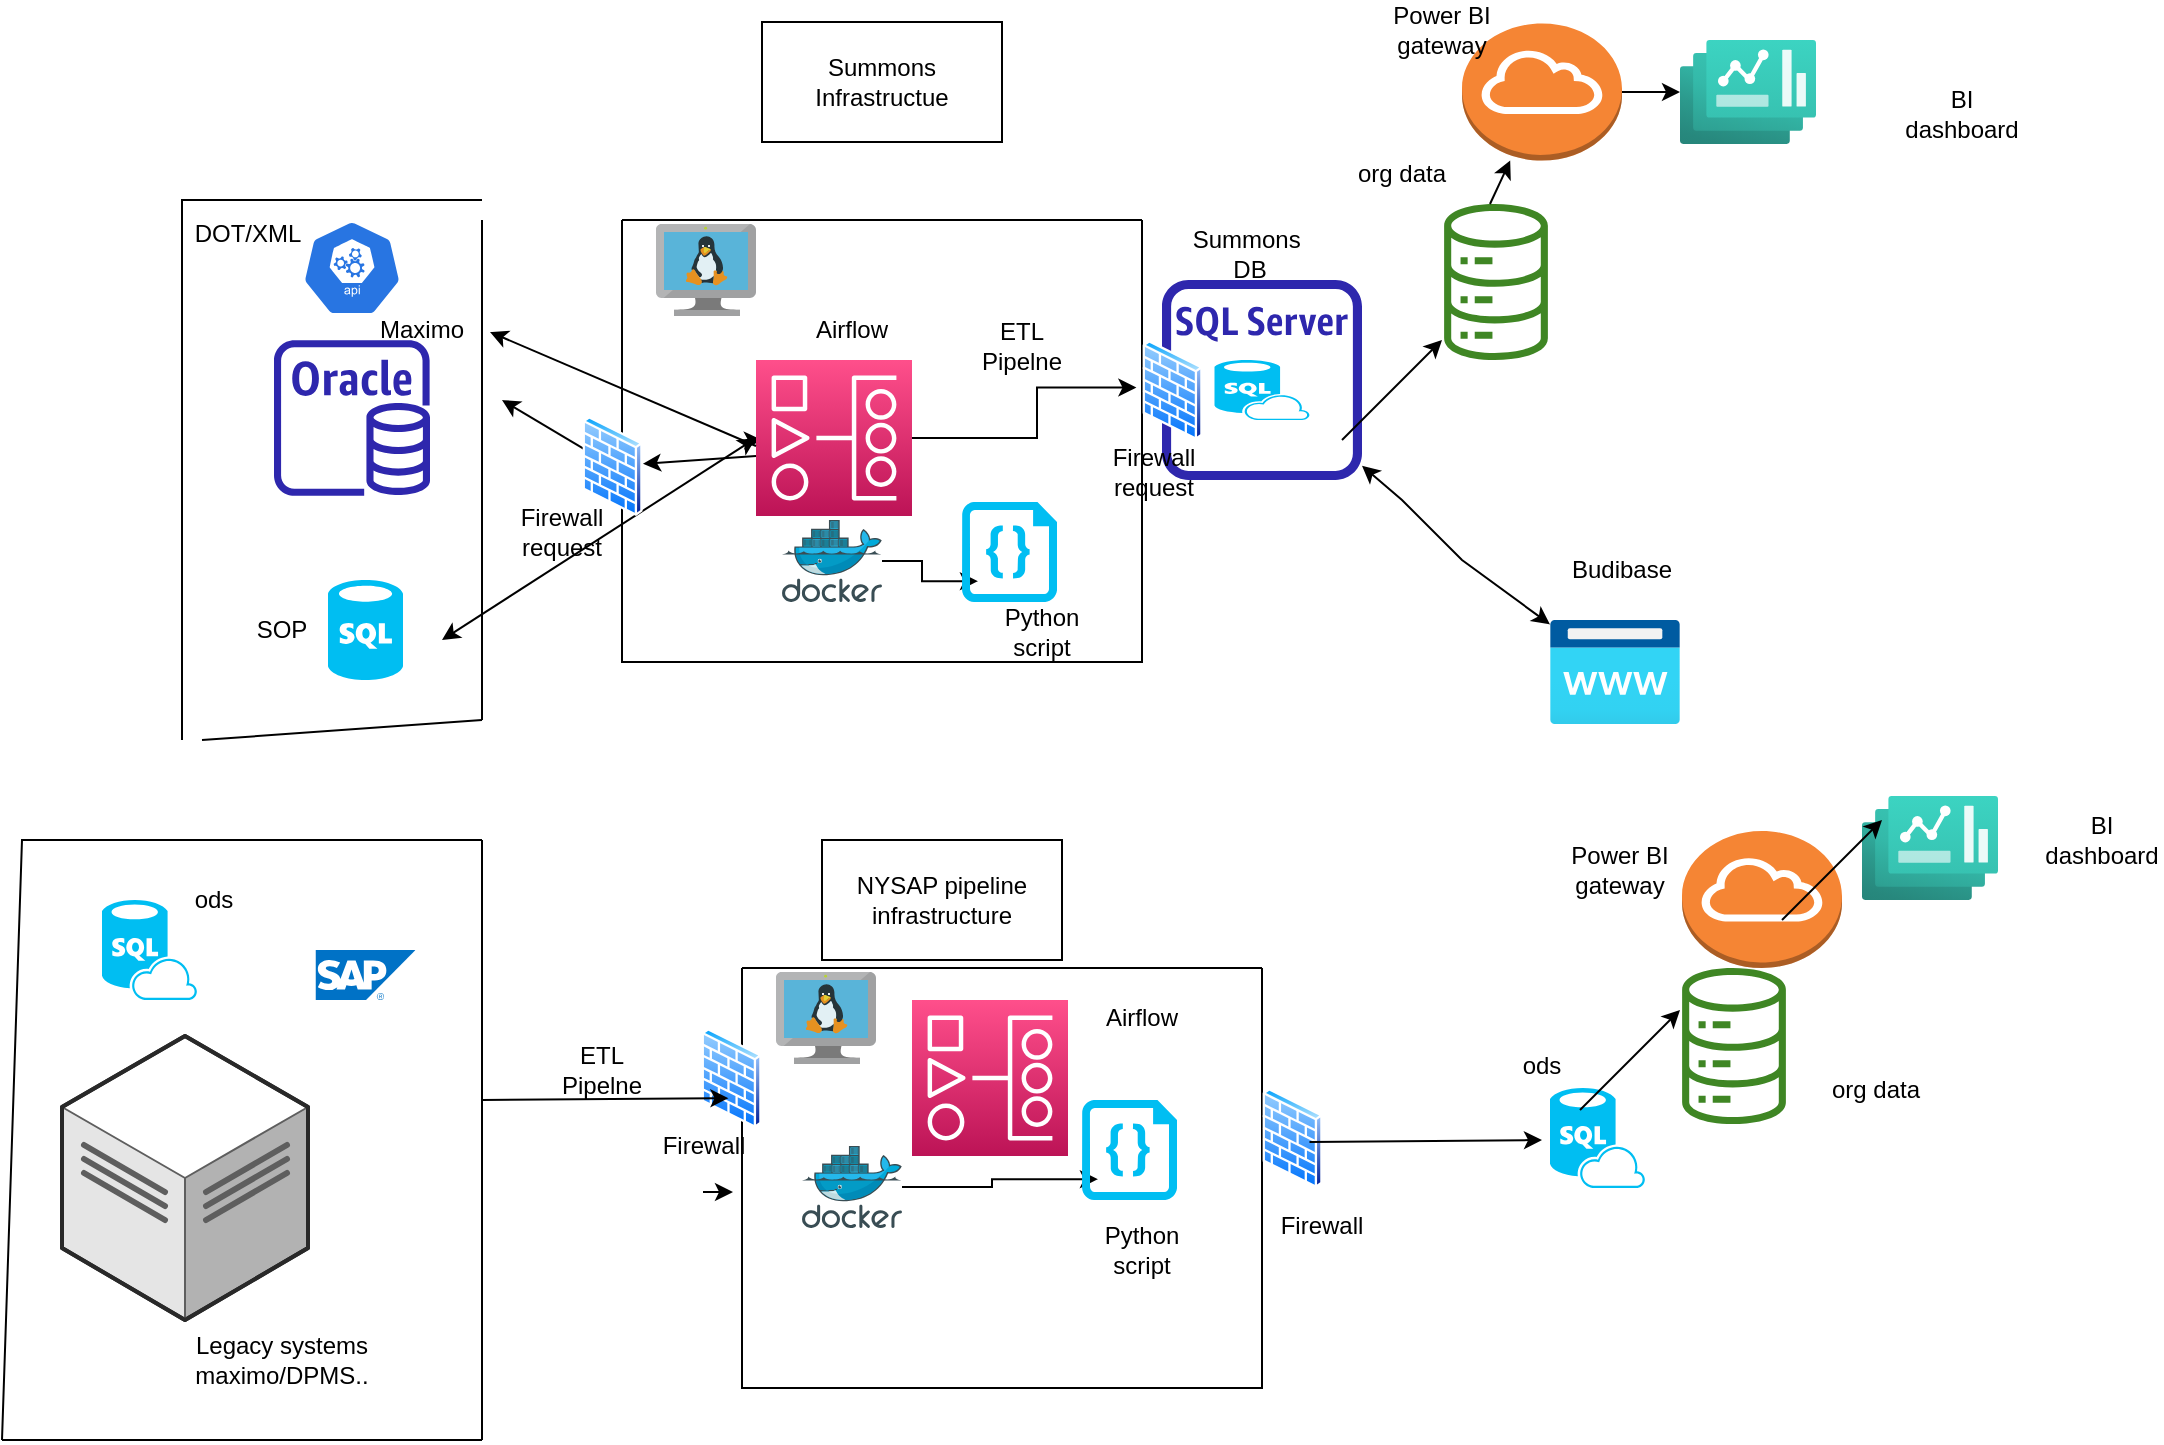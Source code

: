 <mxfile version="21.6.8" type="github">
  <diagram name="Page-1" id="aUZGe2AHAqZRRzVn2fox">
    <mxGraphModel dx="1846" dy="581" grid="1" gridSize="10" guides="1" tooltips="1" connect="1" arrows="1" fold="1" page="1" pageScale="1" pageWidth="850" pageHeight="1100" math="0" shadow="0">
      <root>
        <mxCell id="0" />
        <mxCell id="1" parent="0" />
        <mxCell id="Eo7Du1HbmGVPHumB-nzo-1" value="" style="sketch=0;html=1;dashed=0;whitespace=wrap;fillColor=#2875E2;strokeColor=#ffffff;points=[[0.005,0.63,0],[0.1,0.2,0],[0.9,0.2,0],[0.5,0,0],[0.995,0.63,0],[0.72,0.99,0],[0.5,1,0],[0.28,0.99,0]];verticalLabelPosition=bottom;align=center;verticalAlign=top;shape=mxgraph.kubernetes.icon;prIcon=api" vertex="1" parent="1">
          <mxGeometry x="120" y="130" width="50" height="48" as="geometry" />
        </mxCell>
        <mxCell id="Eo7Du1HbmGVPHumB-nzo-2" value="" style="sketch=0;outlineConnect=0;fontColor=#232F3E;gradientColor=none;fillColor=#2E27AD;strokeColor=none;dashed=0;verticalLabelPosition=bottom;verticalAlign=top;align=center;html=1;fontSize=12;fontStyle=0;aspect=fixed;pointerEvents=1;shape=mxgraph.aws4.rds_oracle_instance;" vertex="1" parent="1">
          <mxGeometry x="106" y="190" width="78" height="78" as="geometry" />
        </mxCell>
        <mxCell id="Eo7Du1HbmGVPHumB-nzo-4" value="" style="verticalLabelPosition=bottom;html=1;verticalAlign=top;align=center;strokeColor=none;fillColor=#00BEF2;shape=mxgraph.azure.sql_database;" vertex="1" parent="1">
          <mxGeometry x="133" y="310" width="37.5" height="50" as="geometry" />
        </mxCell>
        <mxCell id="Eo7Du1HbmGVPHumB-nzo-5" value="" style="endArrow=none;html=1;rounded=0;" edge="1" parent="1">
          <mxGeometry width="50" height="50" relative="1" as="geometry">
            <mxPoint x="210" y="380" as="sourcePoint" />
            <mxPoint x="210" y="130" as="targetPoint" />
          </mxGeometry>
        </mxCell>
        <mxCell id="Eo7Du1HbmGVPHumB-nzo-6" value="" style="endArrow=none;html=1;rounded=0;" edge="1" parent="1">
          <mxGeometry width="50" height="50" relative="1" as="geometry">
            <mxPoint x="60" y="390" as="sourcePoint" />
            <mxPoint x="210" y="120" as="targetPoint" />
            <Array as="points">
              <mxPoint x="60" y="120" />
            </Array>
          </mxGeometry>
        </mxCell>
        <mxCell id="Eo7Du1HbmGVPHumB-nzo-8" value="" style="endArrow=none;html=1;rounded=0;" edge="1" parent="1">
          <mxGeometry width="50" height="50" relative="1" as="geometry">
            <mxPoint x="210" y="380" as="sourcePoint" />
            <mxPoint x="70" y="390" as="targetPoint" />
          </mxGeometry>
        </mxCell>
        <mxCell id="Eo7Du1HbmGVPHumB-nzo-10" value="" style="endArrow=classic;html=1;rounded=0;" edge="1" parent="1" source="Eo7Du1HbmGVPHumB-nzo-15">
          <mxGeometry width="50" height="50" relative="1" as="geometry">
            <mxPoint x="210" y="240" as="sourcePoint" />
            <mxPoint x="350" y="240" as="targetPoint" />
          </mxGeometry>
        </mxCell>
        <mxCell id="Eo7Du1HbmGVPHumB-nzo-11" value="" style="verticalLabelPosition=bottom;html=1;verticalAlign=top;align=center;strokeColor=none;fillColor=#00BEF2;shape=mxgraph.azure.sql_database_sql_azure;" vertex="1" parent="1">
          <mxGeometry x="576.25" y="200" width="47.5" height="30" as="geometry" />
        </mxCell>
        <mxCell id="Eo7Du1HbmGVPHumB-nzo-13" value="" style="sketch=0;outlineConnect=0;fontColor=#232F3E;gradientColor=none;fillColor=#2E27AD;strokeColor=none;dashed=0;verticalLabelPosition=bottom;verticalAlign=top;align=center;html=1;fontSize=12;fontStyle=0;aspect=fixed;pointerEvents=1;shape=mxgraph.aws4.rds_sql_server_instance_alt;" vertex="1" parent="1">
          <mxGeometry x="550" y="160" width="100" height="100" as="geometry" />
        </mxCell>
        <mxCell id="Eo7Du1HbmGVPHumB-nzo-16" style="edgeStyle=orthogonalEdgeStyle;rounded=0;orthogonalLoop=1;jettySize=auto;html=1;entryX=-0.128;entryY=0.538;entryDx=0;entryDy=0;entryPerimeter=0;" edge="1" parent="1" source="Eo7Du1HbmGVPHumB-nzo-15" target="Eo7Du1HbmGVPHumB-nzo-13">
          <mxGeometry relative="1" as="geometry" />
        </mxCell>
        <mxCell id="Eo7Du1HbmGVPHumB-nzo-15" value="" style="sketch=0;points=[[0,0,0],[0.25,0,0],[0.5,0,0],[0.75,0,0],[1,0,0],[0,1,0],[0.25,1,0],[0.5,1,0],[0.75,1,0],[1,1,0],[0,0.25,0],[0,0.5,0],[0,0.75,0],[1,0.25,0],[1,0.5,0],[1,0.75,0]];outlineConnect=0;fontColor=#232F3E;gradientColor=#FF4F8B;gradientDirection=north;fillColor=#BC1356;strokeColor=#ffffff;dashed=0;verticalLabelPosition=bottom;verticalAlign=top;align=center;html=1;fontSize=12;fontStyle=0;aspect=fixed;shape=mxgraph.aws4.resourceIcon;resIcon=mxgraph.aws4.managed_workflows_for_apache_airflow;" vertex="1" parent="1">
          <mxGeometry x="347" y="200" width="78" height="78" as="geometry" />
        </mxCell>
        <mxCell id="Eo7Du1HbmGVPHumB-nzo-17" value="" style="endArrow=classic;html=1;rounded=0;" edge="1" parent="1">
          <mxGeometry width="50" height="50" relative="1" as="geometry">
            <mxPoint x="347" y="243" as="sourcePoint" />
            <mxPoint x="214" y="186" as="targetPoint" />
          </mxGeometry>
        </mxCell>
        <mxCell id="Eo7Du1HbmGVPHumB-nzo-18" value="" style="endArrow=classic;html=1;rounded=0;" edge="1" parent="1" source="Eo7Du1HbmGVPHumB-nzo-39">
          <mxGeometry width="50" height="50" relative="1" as="geometry">
            <mxPoint x="347" y="248" as="sourcePoint" />
            <mxPoint x="220" y="220" as="targetPoint" />
          </mxGeometry>
        </mxCell>
        <mxCell id="Eo7Du1HbmGVPHumB-nzo-19" value="" style="endArrow=classic;startArrow=classic;html=1;rounded=0;entryX=0;entryY=0.5;entryDx=0;entryDy=0;entryPerimeter=0;" edge="1" parent="1" target="Eo7Du1HbmGVPHumB-nzo-15">
          <mxGeometry width="50" height="50" relative="1" as="geometry">
            <mxPoint x="190" y="340" as="sourcePoint" />
            <mxPoint x="240" y="290" as="targetPoint" />
          </mxGeometry>
        </mxCell>
        <mxCell id="Eo7Du1HbmGVPHumB-nzo-23" value="" style="swimlane;startSize=0;" vertex="1" parent="1">
          <mxGeometry x="280" y="130" width="260" height="221" as="geometry" />
        </mxCell>
        <mxCell id="Eo7Du1HbmGVPHumB-nzo-25" value="" style="image;sketch=0;aspect=fixed;html=1;points=[];align=center;fontSize=12;image=img/lib/mscae/VM_Linux.svg;" vertex="1" parent="Eo7Du1HbmGVPHumB-nzo-23">
          <mxGeometry x="17" y="2" width="50" height="46" as="geometry" />
        </mxCell>
        <mxCell id="Eo7Du1HbmGVPHumB-nzo-32" style="edgeStyle=orthogonalEdgeStyle;rounded=0;orthogonalLoop=1;jettySize=auto;html=1;entryX=0.168;entryY=0.792;entryDx=0;entryDy=0;entryPerimeter=0;" edge="1" parent="Eo7Du1HbmGVPHumB-nzo-23" source="Eo7Du1HbmGVPHumB-nzo-27" target="Eo7Du1HbmGVPHumB-nzo-28">
          <mxGeometry relative="1" as="geometry" />
        </mxCell>
        <mxCell id="Eo7Du1HbmGVPHumB-nzo-27" value="" style="image;sketch=0;aspect=fixed;html=1;points=[];align=center;fontSize=12;image=img/lib/mscae/Docker.svg;" vertex="1" parent="Eo7Du1HbmGVPHumB-nzo-23">
          <mxGeometry x="80" y="150" width="50" height="41" as="geometry" />
        </mxCell>
        <mxCell id="Eo7Du1HbmGVPHumB-nzo-28" value="" style="verticalLabelPosition=bottom;html=1;verticalAlign=top;align=center;strokeColor=none;fillColor=#00BEF2;shape=mxgraph.azure.code_file;pointerEvents=1;" vertex="1" parent="Eo7Du1HbmGVPHumB-nzo-23">
          <mxGeometry x="170" y="141" width="47.5" height="50" as="geometry" />
        </mxCell>
        <mxCell id="Eo7Du1HbmGVPHumB-nzo-40" value="" style="image;aspect=fixed;perimeter=ellipsePerimeter;html=1;align=center;shadow=0;dashed=0;spacingTop=3;image=img/lib/active_directory/firewall.svg;" vertex="1" parent="Eo7Du1HbmGVPHumB-nzo-23">
          <mxGeometry x="260" y="60" width="30.5" height="50" as="geometry" />
        </mxCell>
        <mxCell id="Eo7Du1HbmGVPHumB-nzo-86" value="Airflow" style="text;html=1;strokeColor=none;fillColor=none;align=center;verticalAlign=middle;whiteSpace=wrap;rounded=0;" vertex="1" parent="Eo7Du1HbmGVPHumB-nzo-23">
          <mxGeometry x="85" y="40" width="60" height="30" as="geometry" />
        </mxCell>
        <mxCell id="Eo7Du1HbmGVPHumB-nzo-88" value="ETL Pipelne" style="text;html=1;strokeColor=none;fillColor=none;align=center;verticalAlign=middle;whiteSpace=wrap;rounded=0;" vertex="1" parent="Eo7Du1HbmGVPHumB-nzo-23">
          <mxGeometry x="170" y="48" width="60" height="30" as="geometry" />
        </mxCell>
        <mxCell id="Eo7Du1HbmGVPHumB-nzo-87" value="Python script" style="text;html=1;strokeColor=none;fillColor=none;align=center;verticalAlign=middle;whiteSpace=wrap;rounded=0;" vertex="1" parent="Eo7Du1HbmGVPHumB-nzo-23">
          <mxGeometry x="180" y="191" width="60" height="30" as="geometry" />
        </mxCell>
        <mxCell id="Eo7Du1HbmGVPHumB-nzo-30" value="" style="sketch=0;outlineConnect=0;fontColor=#232F3E;gradientColor=none;fillColor=#3F8624;strokeColor=none;dashed=0;verticalLabelPosition=bottom;verticalAlign=top;align=center;html=1;fontSize=12;fontStyle=0;aspect=fixed;pointerEvents=1;shape=mxgraph.aws4.iot_analytics_data_store;" vertex="1" parent="1">
          <mxGeometry x="690" y="122" width="54" height="78" as="geometry" />
        </mxCell>
        <mxCell id="Eo7Du1HbmGVPHumB-nzo-29" value="" style="image;aspect=fixed;html=1;points=[];align=center;fontSize=12;image=img/lib/azure2/app_services/App_Service_Domains.svg;" vertex="1" parent="1">
          <mxGeometry x="744" y="330" width="65" height="52" as="geometry" />
        </mxCell>
        <mxCell id="Eo7Du1HbmGVPHumB-nzo-33" value="" style="endArrow=classic;html=1;rounded=0;" edge="1" parent="1">
          <mxGeometry width="50" height="50" relative="1" as="geometry">
            <mxPoint x="640" y="240" as="sourcePoint" />
            <mxPoint x="690" y="190" as="targetPoint" />
          </mxGeometry>
        </mxCell>
        <mxCell id="Eo7Du1HbmGVPHumB-nzo-35" value="" style="image;aspect=fixed;html=1;points=[];align=center;fontSize=12;image=img/lib/azure2/other/Dashboard_Hub.svg;" vertex="1" parent="1">
          <mxGeometry x="809" y="40" width="68" height="52" as="geometry" />
        </mxCell>
        <mxCell id="Eo7Du1HbmGVPHumB-nzo-37" value="" style="endArrow=classic;html=1;rounded=0;" edge="1" parent="1" source="Eo7Du1HbmGVPHumB-nzo-41" target="Eo7Du1HbmGVPHumB-nzo-35">
          <mxGeometry width="50" height="50" relative="1" as="geometry">
            <mxPoint x="714" y="122" as="sourcePoint" />
            <mxPoint x="744" y="102" as="targetPoint" />
          </mxGeometry>
        </mxCell>
        <mxCell id="Eo7Du1HbmGVPHumB-nzo-38" value="" style="endArrow=classic;startArrow=classic;html=1;rounded=0;" edge="1" parent="1" source="Eo7Du1HbmGVPHumB-nzo-13" target="Eo7Du1HbmGVPHumB-nzo-29">
          <mxGeometry width="50" height="50" relative="1" as="geometry">
            <mxPoint x="640" y="290" as="sourcePoint" />
            <mxPoint x="690" y="250" as="targetPoint" />
            <Array as="points">
              <mxPoint x="670" y="270" />
              <mxPoint x="700" y="300" />
            </Array>
          </mxGeometry>
        </mxCell>
        <mxCell id="Eo7Du1HbmGVPHumB-nzo-42" value="" style="endArrow=classic;html=1;rounded=0;" edge="1" parent="1" target="Eo7Du1HbmGVPHumB-nzo-39">
          <mxGeometry width="50" height="50" relative="1" as="geometry">
            <mxPoint x="347" y="248" as="sourcePoint" />
            <mxPoint x="220" y="220" as="targetPoint" />
          </mxGeometry>
        </mxCell>
        <mxCell id="Eo7Du1HbmGVPHumB-nzo-39" value="" style="image;aspect=fixed;perimeter=ellipsePerimeter;html=1;align=center;shadow=0;dashed=0;spacingTop=3;image=img/lib/active_directory/firewall.svg;" vertex="1" parent="1">
          <mxGeometry x="260" y="228" width="30.5" height="50" as="geometry" />
        </mxCell>
        <mxCell id="Eo7Du1HbmGVPHumB-nzo-43" value="Summons Infrastructue&lt;br&gt;" style="rounded=0;whiteSpace=wrap;html=1;" vertex="1" parent="1">
          <mxGeometry x="350" y="31" width="120" height="60" as="geometry" />
        </mxCell>
        <mxCell id="Eo7Du1HbmGVPHumB-nzo-45" value="" style="endArrow=classic;html=1;rounded=0;" edge="1" parent="1" target="Eo7Du1HbmGVPHumB-nzo-41">
          <mxGeometry width="50" height="50" relative="1" as="geometry">
            <mxPoint x="714" y="122" as="sourcePoint" />
            <mxPoint x="809" y="81" as="targetPoint" />
          </mxGeometry>
        </mxCell>
        <mxCell id="Eo7Du1HbmGVPHumB-nzo-41" value="" style="outlineConnect=0;dashed=0;verticalLabelPosition=bottom;verticalAlign=top;align=center;html=1;shape=mxgraph.aws3.internet_gateway;fillColor=#F58534;gradientColor=none;direction=east;" vertex="1" parent="1">
          <mxGeometry x="700" y="31.75" width="80" height="68.5" as="geometry" />
        </mxCell>
        <mxCell id="Eo7Du1HbmGVPHumB-nzo-47" value="NYSAP pipeline infrastructure" style="rounded=0;whiteSpace=wrap;html=1;" vertex="1" parent="1">
          <mxGeometry x="380" y="440" width="120" height="60" as="geometry" />
        </mxCell>
        <mxCell id="Eo7Du1HbmGVPHumB-nzo-51" value="" style="endArrow=none;html=1;rounded=0;" edge="1" parent="1">
          <mxGeometry width="50" height="50" relative="1" as="geometry">
            <mxPoint x="-30" y="740" as="sourcePoint" />
            <mxPoint x="210" y="440" as="targetPoint" />
            <Array as="points">
              <mxPoint x="-20" y="440" />
            </Array>
          </mxGeometry>
        </mxCell>
        <mxCell id="Eo7Du1HbmGVPHumB-nzo-52" value="" style="endArrow=none;html=1;rounded=0;" edge="1" parent="1">
          <mxGeometry width="50" height="50" relative="1" as="geometry">
            <mxPoint x="210" y="740" as="sourcePoint" />
            <mxPoint x="210" y="440" as="targetPoint" />
          </mxGeometry>
        </mxCell>
        <mxCell id="Eo7Du1HbmGVPHumB-nzo-53" value="" style="endArrow=none;html=1;rounded=0;" edge="1" parent="1">
          <mxGeometry width="50" height="50" relative="1" as="geometry">
            <mxPoint x="-30" y="740" as="sourcePoint" />
            <mxPoint x="210" y="740" as="targetPoint" />
          </mxGeometry>
        </mxCell>
        <mxCell id="Eo7Du1HbmGVPHumB-nzo-54" value="" style="verticalLabelPosition=bottom;html=1;verticalAlign=top;align=center;strokeColor=none;fillColor=#00BEF2;shape=mxgraph.azure.sql_database_sql_azure;" vertex="1" parent="1">
          <mxGeometry x="20" y="470" width="47.5" height="50" as="geometry" />
        </mxCell>
        <mxCell id="Eo7Du1HbmGVPHumB-nzo-56" value="ods" style="text;html=1;strokeColor=none;fillColor=none;align=center;verticalAlign=middle;whiteSpace=wrap;rounded=0;" vertex="1" parent="1">
          <mxGeometry x="46" y="454.75" width="60" height="30" as="geometry" />
        </mxCell>
        <mxCell id="Eo7Du1HbmGVPHumB-nzo-59" value="" style="verticalLabelPosition=bottom;html=1;verticalAlign=top;strokeWidth=1;align=center;outlineConnect=0;dashed=0;outlineConnect=0;shape=mxgraph.aws3d.dataCenter;strokeColor=#5E5E5E;aspect=fixed;" vertex="1" parent="1">
          <mxGeometry y="538" width="123" height="142" as="geometry" />
        </mxCell>
        <mxCell id="Eo7Du1HbmGVPHumB-nzo-60" value="Legacy systems maximo/DPMS.." style="text;html=1;strokeColor=none;fillColor=none;align=center;verticalAlign=middle;whiteSpace=wrap;rounded=0;" vertex="1" parent="1">
          <mxGeometry x="60" y="680" width="100" height="40" as="geometry" />
        </mxCell>
        <mxCell id="Eo7Du1HbmGVPHumB-nzo-62" value="" style="image;sketch=0;aspect=fixed;html=1;points=[];align=center;fontSize=12;image=img/lib/mscae/SAP_HANA_on_Azure.svg;" vertex="1" parent="1">
          <mxGeometry x="126.75" y="495" width="50" height="25" as="geometry" />
        </mxCell>
        <mxCell id="Eo7Du1HbmGVPHumB-nzo-63" value="" style="swimlane;startSize=0;" vertex="1" parent="1">
          <mxGeometry x="340" y="504" width="260" height="210" as="geometry" />
        </mxCell>
        <mxCell id="Eo7Du1HbmGVPHumB-nzo-64" value="" style="image;sketch=0;aspect=fixed;html=1;points=[];align=center;fontSize=12;image=img/lib/mscae/VM_Linux.svg;" vertex="1" parent="Eo7Du1HbmGVPHumB-nzo-63">
          <mxGeometry x="17" y="2" width="50" height="46" as="geometry" />
        </mxCell>
        <mxCell id="Eo7Du1HbmGVPHumB-nzo-65" style="edgeStyle=orthogonalEdgeStyle;rounded=0;orthogonalLoop=1;jettySize=auto;html=1;entryX=0.168;entryY=0.792;entryDx=0;entryDy=0;entryPerimeter=0;" edge="1" parent="Eo7Du1HbmGVPHumB-nzo-63" source="Eo7Du1HbmGVPHumB-nzo-66" target="Eo7Du1HbmGVPHumB-nzo-67">
          <mxGeometry relative="1" as="geometry" />
        </mxCell>
        <mxCell id="Eo7Du1HbmGVPHumB-nzo-66" value="" style="image;sketch=0;aspect=fixed;html=1;points=[];align=center;fontSize=12;image=img/lib/mscae/Docker.svg;" vertex="1" parent="Eo7Du1HbmGVPHumB-nzo-63">
          <mxGeometry x="30" y="89" width="50" height="41" as="geometry" />
        </mxCell>
        <mxCell id="Eo7Du1HbmGVPHumB-nzo-67" value="" style="verticalLabelPosition=bottom;html=1;verticalAlign=top;align=center;strokeColor=none;fillColor=#00BEF2;shape=mxgraph.azure.code_file;pointerEvents=1;" vertex="1" parent="Eo7Du1HbmGVPHumB-nzo-63">
          <mxGeometry x="170" y="66" width="47.5" height="50" as="geometry" />
        </mxCell>
        <mxCell id="Eo7Du1HbmGVPHumB-nzo-68" value="" style="image;aspect=fixed;perimeter=ellipsePerimeter;html=1;align=center;shadow=0;dashed=0;spacingTop=3;image=img/lib/active_directory/firewall.svg;" vertex="1" parent="Eo7Du1HbmGVPHumB-nzo-63">
          <mxGeometry x="260" y="60" width="30.5" height="50" as="geometry" />
        </mxCell>
        <mxCell id="Eo7Du1HbmGVPHumB-nzo-70" value="" style="sketch=0;points=[[0,0,0],[0.25,0,0],[0.5,0,0],[0.75,0,0],[1,0,0],[0,1,0],[0.25,1,0],[0.5,1,0],[0.75,1,0],[1,1,0],[0,0.25,0],[0,0.5,0],[0,0.75,0],[1,0.25,0],[1,0.5,0],[1,0.75,0]];outlineConnect=0;fontColor=#232F3E;gradientColor=#FF4F8B;gradientDirection=north;fillColor=#BC1356;strokeColor=#ffffff;dashed=0;verticalLabelPosition=bottom;verticalAlign=top;align=center;html=1;fontSize=12;fontStyle=0;aspect=fixed;shape=mxgraph.aws4.resourceIcon;resIcon=mxgraph.aws4.managed_workflows_for_apache_airflow;" vertex="1" parent="Eo7Du1HbmGVPHumB-nzo-63">
          <mxGeometry x="85" y="16" width="78" height="78" as="geometry" />
        </mxCell>
        <mxCell id="Eo7Du1HbmGVPHumB-nzo-79" value="" style="image;aspect=fixed;perimeter=ellipsePerimeter;html=1;align=center;shadow=0;dashed=0;spacingTop=3;image=img/lib/active_directory/firewall.svg;" vertex="1" parent="Eo7Du1HbmGVPHumB-nzo-63">
          <mxGeometry x="-20.5" y="30" width="30.5" height="50" as="geometry" />
        </mxCell>
        <mxCell id="Eo7Du1HbmGVPHumB-nzo-100" value="Python script" style="text;html=1;strokeColor=none;fillColor=none;align=center;verticalAlign=middle;whiteSpace=wrap;rounded=0;" vertex="1" parent="Eo7Du1HbmGVPHumB-nzo-63">
          <mxGeometry x="170" y="126" width="60" height="30" as="geometry" />
        </mxCell>
        <mxCell id="Eo7Du1HbmGVPHumB-nzo-101" value="Airflow" style="text;html=1;strokeColor=none;fillColor=none;align=center;verticalAlign=middle;whiteSpace=wrap;rounded=0;" vertex="1" parent="Eo7Du1HbmGVPHumB-nzo-63">
          <mxGeometry x="170" y="10" width="60" height="30" as="geometry" />
        </mxCell>
        <mxCell id="Eo7Du1HbmGVPHumB-nzo-69" value="" style="endArrow=classic;html=1;rounded=0;entryX=-0.026;entryY=0.31;entryDx=0;entryDy=0;entryPerimeter=0;" edge="1" parent="1" target="Eo7Du1HbmGVPHumB-nzo-63">
          <mxGeometry width="50" height="50" relative="1" as="geometry">
            <mxPoint x="210" y="570" as="sourcePoint" />
            <mxPoint x="330" y="580" as="targetPoint" />
          </mxGeometry>
        </mxCell>
        <mxCell id="Eo7Du1HbmGVPHumB-nzo-71" value="" style="verticalLabelPosition=bottom;html=1;verticalAlign=top;align=center;strokeColor=none;fillColor=#00BEF2;shape=mxgraph.azure.sql_database_sql_azure;" vertex="1" parent="1">
          <mxGeometry x="744" y="564" width="47.5" height="50" as="geometry" />
        </mxCell>
        <mxCell id="Eo7Du1HbmGVPHumB-nzo-72" value="" style="endArrow=classic;html=1;rounded=0;" edge="1" parent="1">
          <mxGeometry width="50" height="50" relative="1" as="geometry">
            <mxPoint x="623.75" y="591" as="sourcePoint" />
            <mxPoint x="740" y="590" as="targetPoint" />
          </mxGeometry>
        </mxCell>
        <mxCell id="Eo7Du1HbmGVPHumB-nzo-73" value="" style="sketch=0;outlineConnect=0;fontColor=#232F3E;gradientColor=none;fillColor=#3F8624;strokeColor=none;dashed=0;verticalLabelPosition=bottom;verticalAlign=top;align=center;html=1;fontSize=12;fontStyle=0;aspect=fixed;pointerEvents=1;shape=mxgraph.aws4.iot_analytics_data_store;" vertex="1" parent="1">
          <mxGeometry x="809" y="504" width="54" height="78" as="geometry" />
        </mxCell>
        <mxCell id="Eo7Du1HbmGVPHumB-nzo-74" value="" style="endArrow=classic;html=1;rounded=0;" edge="1" parent="1">
          <mxGeometry width="50" height="50" relative="1" as="geometry">
            <mxPoint x="759" y="575" as="sourcePoint" />
            <mxPoint x="809" y="525" as="targetPoint" />
          </mxGeometry>
        </mxCell>
        <mxCell id="Eo7Du1HbmGVPHumB-nzo-75" value="" style="outlineConnect=0;dashed=0;verticalLabelPosition=bottom;verticalAlign=top;align=center;html=1;shape=mxgraph.aws3.internet_gateway;fillColor=#F58534;gradientColor=none;direction=east;" vertex="1" parent="1">
          <mxGeometry x="810" y="435.5" width="80" height="68.5" as="geometry" />
        </mxCell>
        <mxCell id="Eo7Du1HbmGVPHumB-nzo-76" value="" style="image;aspect=fixed;html=1;points=[];align=center;fontSize=12;image=img/lib/azure2/other/Dashboard_Hub.svg;" vertex="1" parent="1">
          <mxGeometry x="900" y="418" width="68" height="52" as="geometry" />
        </mxCell>
        <mxCell id="Eo7Du1HbmGVPHumB-nzo-78" value="" style="endArrow=classic;html=1;rounded=0;" edge="1" parent="1">
          <mxGeometry width="50" height="50" relative="1" as="geometry">
            <mxPoint x="860" y="480" as="sourcePoint" />
            <mxPoint x="910" y="430" as="targetPoint" />
          </mxGeometry>
        </mxCell>
        <mxCell id="Eo7Du1HbmGVPHumB-nzo-80" value="DOT/XML" style="text;html=1;strokeColor=none;fillColor=none;align=center;verticalAlign=middle;whiteSpace=wrap;rounded=0;" vertex="1" parent="1">
          <mxGeometry x="63" y="122" width="60" height="30" as="geometry" />
        </mxCell>
        <mxCell id="Eo7Du1HbmGVPHumB-nzo-81" value="Maximo" style="text;html=1;strokeColor=none;fillColor=none;align=center;verticalAlign=middle;whiteSpace=wrap;rounded=0;" vertex="1" parent="1">
          <mxGeometry x="150" y="170" width="60" height="30" as="geometry" />
        </mxCell>
        <mxCell id="Eo7Du1HbmGVPHumB-nzo-85" value="SOP" style="text;html=1;strokeColor=none;fillColor=none;align=center;verticalAlign=middle;whiteSpace=wrap;rounded=0;" vertex="1" parent="1">
          <mxGeometry x="80" y="320" width="60" height="30" as="geometry" />
        </mxCell>
        <mxCell id="Eo7Du1HbmGVPHumB-nzo-89" value="Firewall request&lt;br&gt;" style="text;html=1;strokeColor=none;fillColor=none;align=center;verticalAlign=middle;whiteSpace=wrap;rounded=0;" vertex="1" parent="1">
          <mxGeometry x="220" y="271" width="60" height="30" as="geometry" />
        </mxCell>
        <mxCell id="Eo7Du1HbmGVPHumB-nzo-90" value="Firewall request&lt;br&gt;" style="text;html=1;strokeColor=none;fillColor=none;align=center;verticalAlign=middle;whiteSpace=wrap;rounded=0;" vertex="1" parent="1">
          <mxGeometry x="516.25" y="241" width="60" height="30" as="geometry" />
        </mxCell>
        <mxCell id="Eo7Du1HbmGVPHumB-nzo-91" value="Summons&amp;nbsp; DB" style="text;html=1;strokeColor=none;fillColor=none;align=center;verticalAlign=middle;whiteSpace=wrap;rounded=0;" vertex="1" parent="1">
          <mxGeometry x="564" y="132" width="60" height="30" as="geometry" />
        </mxCell>
        <mxCell id="Eo7Du1HbmGVPHumB-nzo-92" value="org data" style="text;html=1;strokeColor=none;fillColor=none;align=center;verticalAlign=middle;whiteSpace=wrap;rounded=0;" vertex="1" parent="1">
          <mxGeometry x="640" y="92" width="60" height="30" as="geometry" />
        </mxCell>
        <mxCell id="Eo7Du1HbmGVPHumB-nzo-93" value="Power BI gateway" style="text;html=1;strokeColor=none;fillColor=none;align=center;verticalAlign=middle;whiteSpace=wrap;rounded=0;" vertex="1" parent="1">
          <mxGeometry x="660" y="20" width="60" height="30" as="geometry" />
        </mxCell>
        <mxCell id="Eo7Du1HbmGVPHumB-nzo-94" value="Budibase" style="text;html=1;strokeColor=none;fillColor=none;align=center;verticalAlign=middle;whiteSpace=wrap;rounded=0;" vertex="1" parent="1">
          <mxGeometry x="750" y="290" width="60" height="30" as="geometry" />
        </mxCell>
        <mxCell id="Eo7Du1HbmGVPHumB-nzo-95" value="BI dashboard&lt;br&gt;" style="text;html=1;strokeColor=none;fillColor=none;align=center;verticalAlign=middle;whiteSpace=wrap;rounded=0;" vertex="1" parent="1">
          <mxGeometry x="920" y="62" width="60" height="30" as="geometry" />
        </mxCell>
        <mxCell id="Eo7Du1HbmGVPHumB-nzo-97" value="Firewall" style="text;html=1;strokeColor=none;fillColor=none;align=center;verticalAlign=middle;whiteSpace=wrap;rounded=0;" vertex="1" parent="1">
          <mxGeometry x="290.5" y="570" width="60" height="46" as="geometry" />
        </mxCell>
        <mxCell id="Eo7Du1HbmGVPHumB-nzo-98" value="ETL Pipelne" style="text;html=1;strokeColor=none;fillColor=none;align=center;verticalAlign=middle;whiteSpace=wrap;rounded=0;" vertex="1" parent="1">
          <mxGeometry x="240" y="540" width="60" height="30" as="geometry" />
        </mxCell>
        <mxCell id="Eo7Du1HbmGVPHumB-nzo-99" style="edgeStyle=orthogonalEdgeStyle;rounded=0;orthogonalLoop=1;jettySize=auto;html=1;exitX=0.5;exitY=1;exitDx=0;exitDy=0;entryX=0.75;entryY=1;entryDx=0;entryDy=0;" edge="1" parent="1" source="Eo7Du1HbmGVPHumB-nzo-97" target="Eo7Du1HbmGVPHumB-nzo-97">
          <mxGeometry relative="1" as="geometry" />
        </mxCell>
        <mxCell id="Eo7Du1HbmGVPHumB-nzo-102" value="Firewall" style="text;html=1;strokeColor=none;fillColor=none;align=center;verticalAlign=middle;whiteSpace=wrap;rounded=0;" vertex="1" parent="1">
          <mxGeometry x="600" y="610" width="60" height="46" as="geometry" />
        </mxCell>
        <mxCell id="Eo7Du1HbmGVPHumB-nzo-103" value="ods" style="text;html=1;strokeColor=none;fillColor=none;align=center;verticalAlign=middle;whiteSpace=wrap;rounded=0;" vertex="1" parent="1">
          <mxGeometry x="710" y="538" width="60" height="30" as="geometry" />
        </mxCell>
        <mxCell id="Eo7Du1HbmGVPHumB-nzo-104" value="org data" style="text;html=1;strokeColor=none;fillColor=none;align=center;verticalAlign=middle;whiteSpace=wrap;rounded=0;" vertex="1" parent="1">
          <mxGeometry x="877" y="550" width="60" height="30" as="geometry" />
        </mxCell>
        <mxCell id="Eo7Du1HbmGVPHumB-nzo-105" value="Power BI gateway" style="text;html=1;strokeColor=none;fillColor=none;align=center;verticalAlign=middle;whiteSpace=wrap;rounded=0;" vertex="1" parent="1">
          <mxGeometry x="749" y="440" width="60" height="30" as="geometry" />
        </mxCell>
        <mxCell id="Eo7Du1HbmGVPHumB-nzo-106" value="BI dashboard&lt;br&gt;" style="text;html=1;strokeColor=none;fillColor=none;align=center;verticalAlign=middle;whiteSpace=wrap;rounded=0;" vertex="1" parent="1">
          <mxGeometry x="990" y="424.75" width="60" height="30" as="geometry" />
        </mxCell>
      </root>
    </mxGraphModel>
  </diagram>
</mxfile>
